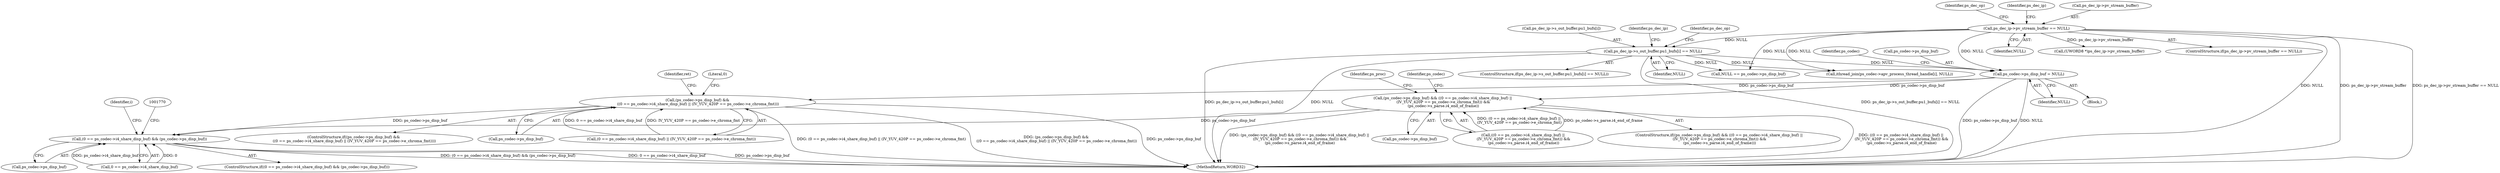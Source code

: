 digraph "0_Android_87fb7909c49e6a4510ba86ace1ffc83459c7e1b9@pointer" {
"1000780" [label="(Call,ps_codec->ps_disp_buf = NULL)"];
"1000404" [label="(Call,ps_dec_ip->s_out_buffer.pu1_bufs[i] == NULL)"];
"1000260" [label="(Call,ps_dec_ip->pv_stream_buffer == NULL)"];
"1001297" [label="(Call,(ps_codec->ps_disp_buf) &&\n ((0 == ps_codec->i4_share_disp_buf) || (IV_YUV_420P == ps_codec->e_chroma_fmt)))"];
"1001759" [label="(Call,(0 == ps_codec->i4_share_disp_buf) && (ps_codec->ps_disp_buf))"];
"1001576" [label="(Call,(ps_codec->ps_disp_buf) && ((0 == ps_codec->i4_share_disp_buf) ||\n (IV_YUV_420P == ps_codec->e_chroma_fmt)) &&\n (ps_codec->s_parse.i4_end_of_frame))"];
"1000788" [label="(Identifier,ps_codec)"];
"1001297" [label="(Call,(ps_codec->ps_disp_buf) &&\n ((0 == ps_codec->i4_share_disp_buf) || (IV_YUV_420P == ps_codec->e_chroma_fmt)))"];
"1000403" [label="(ControlStructure,if(ps_dec_ip->s_out_buffer.pu1_bufs[i] == NULL))"];
"1000682" [label="(Call,NULL == ps_codec->ps_disp_buf)"];
"1000264" [label="(Identifier,NULL)"];
"1000781" [label="(Call,ps_codec->ps_disp_buf)"];
"1000784" [label="(Identifier,NULL)"];
"1001577" [label="(Call,ps_codec->ps_disp_buf)"];
"1001316" [label="(Literal,0)"];
"1000268" [label="(Identifier,ps_dec_op)"];
"1000412" [label="(Identifier,NULL)"];
"1001780" [label="(Identifier,i)"];
"1000283" [label="(Identifier,ps_dec_ip)"];
"1001765" [label="(Call,ps_codec->ps_disp_buf)"];
"1000780" [label="(Call,ps_codec->ps_disp_buf = NULL)"];
"1001759" [label="(Call,(0 == ps_codec->i4_share_disp_buf) && (ps_codec->ps_disp_buf))"];
"1001918" [label="(MethodReturn,WORD32)"];
"1000758" [label="(Call,(UWORD8 *)ps_dec_ip->pv_stream_buffer)"];
"1000404" [label="(Call,ps_dec_ip->s_out_buffer.pu1_bufs[i] == NULL)"];
"1000260" [label="(Call,ps_dec_ip->pv_stream_buffer == NULL)"];
"1000433" [label="(Identifier,ps_dec_ip)"];
"1001580" [label="(Call,((0 == ps_codec->i4_share_disp_buf) ||\n (IV_YUV_420P == ps_codec->e_chroma_fmt)) &&\n (ps_codec->s_parse.i4_end_of_frame))"];
"1001397" [label="(Identifier,ret)"];
"1001296" [label="(ControlStructure,if((ps_codec->ps_disp_buf) &&\n ((0 == ps_codec->i4_share_disp_buf) || (IV_YUV_420P == ps_codec->e_chroma_fmt))))"];
"1001298" [label="(Call,ps_codec->ps_disp_buf)"];
"1000416" [label="(Identifier,ps_dec_op)"];
"1000259" [label="(ControlStructure,if(ps_dec_ip->pv_stream_buffer == NULL))"];
"1001760" [label="(Call,0 == ps_codec->i4_share_disp_buf)"];
"1001758" [label="(ControlStructure,if((0 == ps_codec->i4_share_disp_buf) && (ps_codec->ps_disp_buf)))"];
"1001301" [label="(Call,(0 == ps_codec->i4_share_disp_buf) || (IV_YUV_420P == ps_codec->e_chroma_fmt))"];
"1000405" [label="(Call,ps_dec_ip->s_out_buffer.pu1_bufs[i])"];
"1001575" [label="(ControlStructure,if((ps_codec->ps_disp_buf) && ((0 == ps_codec->i4_share_disp_buf) ||\n (IV_YUV_420P == ps_codec->e_chroma_fmt)) &&\n (ps_codec->s_parse.i4_end_of_frame)))"];
"1000261" [label="(Call,ps_dec_ip->pv_stream_buffer)"];
"1001600" [label="(Identifier,ps_proc)"];
"1001576" [label="(Call,(ps_codec->ps_disp_buf) && ((0 == ps_codec->i4_share_disp_buf) ||\n (IV_YUV_420P == ps_codec->e_chroma_fmt)) &&\n (ps_codec->s_parse.i4_end_of_frame))"];
"1001695" [label="(Identifier,ps_codec)"];
"1000145" [label="(Block,)"];
"1001799" [label="(Call,ithread_join(ps_codec->apv_process_thread_handle[i], NULL))"];
"1000780" -> "1000145"  [label="AST: "];
"1000780" -> "1000784"  [label="CFG: "];
"1000781" -> "1000780"  [label="AST: "];
"1000784" -> "1000780"  [label="AST: "];
"1000788" -> "1000780"  [label="CFG: "];
"1000780" -> "1001918"  [label="DDG: ps_codec->ps_disp_buf"];
"1000780" -> "1001918"  [label="DDG: NULL"];
"1000404" -> "1000780"  [label="DDG: NULL"];
"1000260" -> "1000780"  [label="DDG: NULL"];
"1000780" -> "1001297"  [label="DDG: ps_codec->ps_disp_buf"];
"1000780" -> "1001576"  [label="DDG: ps_codec->ps_disp_buf"];
"1000404" -> "1000403"  [label="AST: "];
"1000404" -> "1000412"  [label="CFG: "];
"1000405" -> "1000404"  [label="AST: "];
"1000412" -> "1000404"  [label="AST: "];
"1000416" -> "1000404"  [label="CFG: "];
"1000433" -> "1000404"  [label="CFG: "];
"1000404" -> "1001918"  [label="DDG: ps_dec_ip->s_out_buffer.pu1_bufs[i]"];
"1000404" -> "1001918"  [label="DDG: NULL"];
"1000404" -> "1001918"  [label="DDG: ps_dec_ip->s_out_buffer.pu1_bufs[i] == NULL"];
"1000260" -> "1000404"  [label="DDG: NULL"];
"1000404" -> "1000682"  [label="DDG: NULL"];
"1000404" -> "1001799"  [label="DDG: NULL"];
"1000260" -> "1000259"  [label="AST: "];
"1000260" -> "1000264"  [label="CFG: "];
"1000261" -> "1000260"  [label="AST: "];
"1000264" -> "1000260"  [label="AST: "];
"1000268" -> "1000260"  [label="CFG: "];
"1000283" -> "1000260"  [label="CFG: "];
"1000260" -> "1001918"  [label="DDG: ps_dec_ip->pv_stream_buffer == NULL"];
"1000260" -> "1001918"  [label="DDG: NULL"];
"1000260" -> "1001918"  [label="DDG: ps_dec_ip->pv_stream_buffer"];
"1000260" -> "1000682"  [label="DDG: NULL"];
"1000260" -> "1000758"  [label="DDG: ps_dec_ip->pv_stream_buffer"];
"1000260" -> "1001799"  [label="DDG: NULL"];
"1001297" -> "1001296"  [label="AST: "];
"1001297" -> "1001298"  [label="CFG: "];
"1001297" -> "1001301"  [label="CFG: "];
"1001298" -> "1001297"  [label="AST: "];
"1001301" -> "1001297"  [label="AST: "];
"1001316" -> "1001297"  [label="CFG: "];
"1001397" -> "1001297"  [label="CFG: "];
"1001297" -> "1001918"  [label="DDG: (0 == ps_codec->i4_share_disp_buf) || (IV_YUV_420P == ps_codec->e_chroma_fmt)"];
"1001297" -> "1001918"  [label="DDG: (ps_codec->ps_disp_buf) &&\n ((0 == ps_codec->i4_share_disp_buf) || (IV_YUV_420P == ps_codec->e_chroma_fmt))"];
"1001297" -> "1001918"  [label="DDG: ps_codec->ps_disp_buf"];
"1001301" -> "1001297"  [label="DDG: 0 == ps_codec->i4_share_disp_buf"];
"1001301" -> "1001297"  [label="DDG: IV_YUV_420P == ps_codec->e_chroma_fmt"];
"1001297" -> "1001759"  [label="DDG: ps_codec->ps_disp_buf"];
"1001759" -> "1001758"  [label="AST: "];
"1001759" -> "1001760"  [label="CFG: "];
"1001759" -> "1001765"  [label="CFG: "];
"1001760" -> "1001759"  [label="AST: "];
"1001765" -> "1001759"  [label="AST: "];
"1001770" -> "1001759"  [label="CFG: "];
"1001780" -> "1001759"  [label="CFG: "];
"1001759" -> "1001918"  [label="DDG: (0 == ps_codec->i4_share_disp_buf) && (ps_codec->ps_disp_buf)"];
"1001759" -> "1001918"  [label="DDG: 0 == ps_codec->i4_share_disp_buf"];
"1001759" -> "1001918"  [label="DDG: ps_codec->ps_disp_buf"];
"1001760" -> "1001759"  [label="DDG: 0"];
"1001760" -> "1001759"  [label="DDG: ps_codec->i4_share_disp_buf"];
"1001576" -> "1001759"  [label="DDG: ps_codec->ps_disp_buf"];
"1001576" -> "1001575"  [label="AST: "];
"1001576" -> "1001577"  [label="CFG: "];
"1001576" -> "1001580"  [label="CFG: "];
"1001577" -> "1001576"  [label="AST: "];
"1001580" -> "1001576"  [label="AST: "];
"1001600" -> "1001576"  [label="CFG: "];
"1001695" -> "1001576"  [label="CFG: "];
"1001576" -> "1001918"  [label="DDG: ((0 == ps_codec->i4_share_disp_buf) ||\n (IV_YUV_420P == ps_codec->e_chroma_fmt)) &&\n (ps_codec->s_parse.i4_end_of_frame)"];
"1001576" -> "1001918"  [label="DDG: (ps_codec->ps_disp_buf) && ((0 == ps_codec->i4_share_disp_buf) ||\n (IV_YUV_420P == ps_codec->e_chroma_fmt)) &&\n (ps_codec->s_parse.i4_end_of_frame)"];
"1001580" -> "1001576"  [label="DDG: (0 == ps_codec->i4_share_disp_buf) ||\n (IV_YUV_420P == ps_codec->e_chroma_fmt)"];
"1001580" -> "1001576"  [label="DDG: ps_codec->s_parse.i4_end_of_frame"];
}
